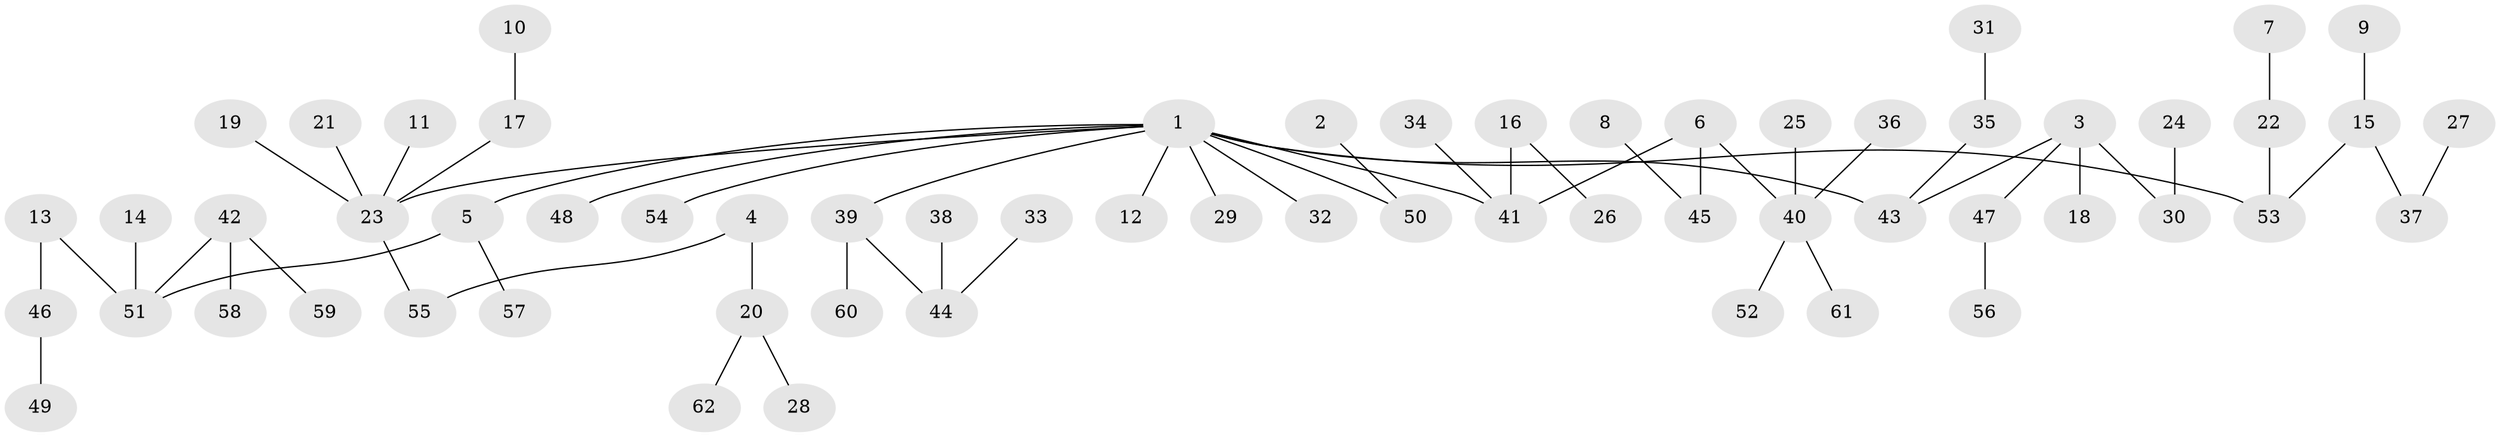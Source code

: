 // original degree distribution, {7: 0.008064516129032258, 5: 0.04032258064516129, 4: 0.08870967741935484, 1: 0.5, 6: 0.008064516129032258, 2: 0.24193548387096775, 3: 0.11290322580645161}
// Generated by graph-tools (version 1.1) at 2025/26/03/09/25 03:26:31]
// undirected, 62 vertices, 61 edges
graph export_dot {
graph [start="1"]
  node [color=gray90,style=filled];
  1;
  2;
  3;
  4;
  5;
  6;
  7;
  8;
  9;
  10;
  11;
  12;
  13;
  14;
  15;
  16;
  17;
  18;
  19;
  20;
  21;
  22;
  23;
  24;
  25;
  26;
  27;
  28;
  29;
  30;
  31;
  32;
  33;
  34;
  35;
  36;
  37;
  38;
  39;
  40;
  41;
  42;
  43;
  44;
  45;
  46;
  47;
  48;
  49;
  50;
  51;
  52;
  53;
  54;
  55;
  56;
  57;
  58;
  59;
  60;
  61;
  62;
  1 -- 5 [weight=1.0];
  1 -- 12 [weight=1.0];
  1 -- 23 [weight=1.0];
  1 -- 29 [weight=1.0];
  1 -- 32 [weight=1.0];
  1 -- 39 [weight=1.0];
  1 -- 41 [weight=1.0];
  1 -- 43 [weight=1.0];
  1 -- 48 [weight=1.0];
  1 -- 50 [weight=1.0];
  1 -- 53 [weight=1.0];
  1 -- 54 [weight=1.0];
  2 -- 50 [weight=1.0];
  3 -- 18 [weight=1.0];
  3 -- 30 [weight=1.0];
  3 -- 43 [weight=1.0];
  3 -- 47 [weight=1.0];
  4 -- 20 [weight=1.0];
  4 -- 55 [weight=1.0];
  5 -- 51 [weight=1.0];
  5 -- 57 [weight=1.0];
  6 -- 40 [weight=1.0];
  6 -- 41 [weight=1.0];
  6 -- 45 [weight=1.0];
  7 -- 22 [weight=1.0];
  8 -- 45 [weight=1.0];
  9 -- 15 [weight=1.0];
  10 -- 17 [weight=1.0];
  11 -- 23 [weight=1.0];
  13 -- 46 [weight=1.0];
  13 -- 51 [weight=1.0];
  14 -- 51 [weight=1.0];
  15 -- 37 [weight=1.0];
  15 -- 53 [weight=1.0];
  16 -- 26 [weight=1.0];
  16 -- 41 [weight=1.0];
  17 -- 23 [weight=1.0];
  19 -- 23 [weight=1.0];
  20 -- 28 [weight=1.0];
  20 -- 62 [weight=1.0];
  21 -- 23 [weight=1.0];
  22 -- 53 [weight=1.0];
  23 -- 55 [weight=1.0];
  24 -- 30 [weight=1.0];
  25 -- 40 [weight=1.0];
  27 -- 37 [weight=1.0];
  31 -- 35 [weight=1.0];
  33 -- 44 [weight=1.0];
  34 -- 41 [weight=1.0];
  35 -- 43 [weight=1.0];
  36 -- 40 [weight=1.0];
  38 -- 44 [weight=1.0];
  39 -- 44 [weight=1.0];
  39 -- 60 [weight=1.0];
  40 -- 52 [weight=1.0];
  40 -- 61 [weight=1.0];
  42 -- 51 [weight=1.0];
  42 -- 58 [weight=1.0];
  42 -- 59 [weight=1.0];
  46 -- 49 [weight=1.0];
  47 -- 56 [weight=1.0];
}
